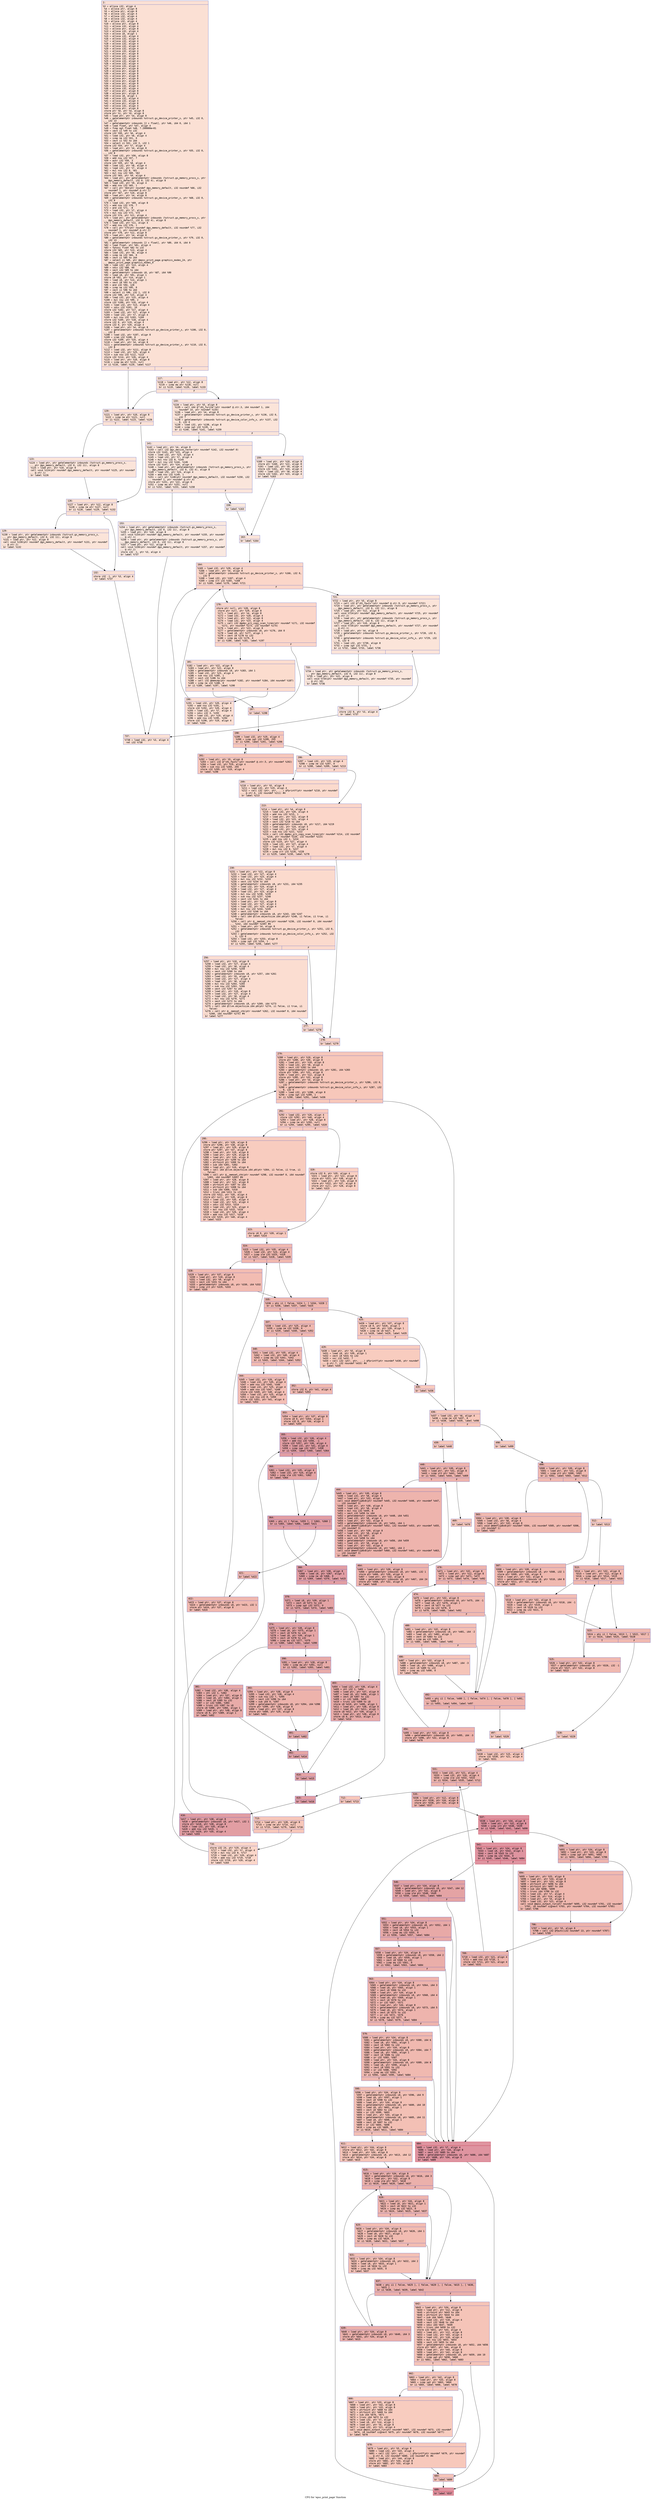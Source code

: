 digraph "CFG for 'epsc_print_page' function" {
	label="CFG for 'epsc_print_page' function";

	Node0x600000afe1c0 [shape=record,color="#3d50c3ff", style=filled, fillcolor="#f7b99e70" fontname="Courier",label="{2:\l|  %3 = alloca i32, align 4\l  %4 = alloca ptr, align 8\l  %5 = alloca ptr, align 8\l  %6 = alloca i32, align 4\l  %7 = alloca i32, align 4\l  %8 = alloca i32, align 4\l  %9 = alloca i32, align 4\l  %10 = alloca ptr, align 8\l  %11 = alloca i32, align 4\l  %12 = alloca ptr, align 8\l  %13 = alloca i32, align 4\l  %14 = alloca i8, align 1\l  %15 = alloca i32, align 4\l  %16 = alloca i32, align 4\l  %17 = alloca i32, align 4\l  %18 = alloca i32, align 4\l  %19 = alloca i32, align 4\l  %20 = alloca i32, align 4\l  %21 = alloca i32, align 4\l  %22 = alloca ptr, align 8\l  %23 = alloca i32, align 4\l  %24 = alloca i32, align 4\l  %25 = alloca i32, align 4\l  %26 = alloca i32, align 4\l  %27 = alloca i32, align 4\l  %28 = alloca ptr, align 8\l  %29 = alloca ptr, align 8\l  %30 = alloca ptr, align 8\l  %31 = alloca ptr, align 8\l  %32 = alloca ptr, align 8\l  %33 = alloca ptr, align 8\l  %34 = alloca ptr, align 8\l  %35 = alloca i32, align 4\l  %36 = alloca i32, align 4\l  %37 = alloca ptr, align 8\l  %38 = alloca ptr, align 8\l  %39 = alloca i8, align 1\l  %40 = alloca i32, align 4\l  %41 = alloca i32, align 4\l  %42 = alloca ptr, align 8\l  %43 = alloca i32, align 4\l  %44 = alloca ptr, align 8\l  store ptr %0, ptr %4, align 8\l  store ptr %1, ptr %5, align 8\l  %45 = load ptr, ptr %4, align 8\l  %46 = getelementptr inbounds %struct.gx_device_printer_s, ptr %45, i32 0,\l... i32 13\l  %47 = getelementptr inbounds [2 x float], ptr %46, i64 0, i64 1\l  %48 = load float, ptr %47, align 4\l  %49 = fcmp ogt float %48, 7.200000e+01\l  %50 = zext i1 %49 to i32\l  store i32 %50, ptr %6, align 4\l  %51 = load i32, ptr %6, align 4\l  %52 = icmp ne i32 %51, 0\l  %53 = zext i1 %52 to i64\l  %54 = select i1 %52, i32 3, i32 1\l  store i32 %54, ptr %7, align 4\l  %55 = load ptr, ptr %4, align 8\l  %56 = getelementptr inbounds %struct.gx_device_printer_s, ptr %55, i32 0,\l... i32 8\l  %57 = load i32, ptr %56, align 8\l  %58 = add nsw i32 %57, 7\l  %59 = ashr i32 %58, 3\l  store i32 %59, ptr %8, align 4\l  %60 = load i32, ptr %8, align 4\l  %61 = load i32, ptr %7, align 4\l  %62 = mul nsw i32 8, %61\l  %63 = mul nsw i32 %60, %62\l  store i32 %63, ptr %9, align 4\l  %64 = load ptr, ptr getelementptr inbounds (%struct.gs_memory_procs_s, ptr\l... @gs_memory_default, i32 0, i32 4), align 8\l  %65 = load i32, ptr %9, align 4\l  %66 = add nsw i32 %65, 1\l  %67 = call ptr %64(ptr noundef @gs_memory_default, i32 noundef %66, i32\l... noundef 1, ptr noundef @.str.1)\l  store ptr %67, ptr %10, align 8\l  %68 = load ptr, ptr %4, align 8\l  %69 = getelementptr inbounds %struct.gx_device_printer_s, ptr %68, i32 0,\l... i32 8\l  %70 = load i32, ptr %69, align 8\l  %71 = add nsw i32 %70, 7\l  %72 = and i32 %71, -8\l  %73 = load i32, ptr %7, align 4\l  %74 = mul nsw i32 %72, %73\l  store i32 %74, ptr %11, align 4\l  %75 = load ptr, ptr getelementptr inbounds (%struct.gs_memory_procs_s, ptr\l... @gs_memory_default, i32 0, i32 4), align 8\l  %76 = load i32, ptr %11, align 4\l  %77 = add nsw i32 %76, 1\l  %78 = call ptr %75(ptr noundef @gs_memory_default, i32 noundef %77, i32\l... noundef 1, ptr noundef @.str.2)\l  store ptr %78, ptr %12, align 8\l  %79 = load ptr, ptr %4, align 8\l  %80 = getelementptr inbounds %struct.gx_device_printer_s, ptr %79, i32 0,\l... i32 13\l  %81 = getelementptr inbounds [2 x float], ptr %80, i64 0, i64 0\l  %82 = load float, ptr %81, align 4\l  %83 = fptosi float %82 to i32\l  store i32 %83, ptr %13, align 4\l  %84 = load i32, ptr %6, align 4\l  %85 = icmp ne i32 %84, 0\l  %86 = zext i1 %85 to i64\l  %87 = select i1 %85, ptr @epsc_print_page.graphics_modes_24, ptr\l... @epsc_print_page.graphics_modes_9\l  %88 = load i32, ptr %13, align 4\l  %89 = sdiv i32 %88, 60\l  %90 = sext i32 %89 to i64\l  %91 = getelementptr inbounds i8, ptr %87, i64 %90\l  %92 = load i8, ptr %91, align 1\l  store i8 %92, ptr %14, align 1\l  %93 = load i8, ptr %14, align 1\l  %94 = sext i8 %93 to i32\l  %95 = and i32 %94, 128\l  %96 = icmp ne i32 %95, 0\l  %97 = zext i1 %96 to i64\l  %98 = select i1 %96, i32 1, i32 0\l  store i32 %98, ptr %15, align 4\l  %99 = load i32, ptr %15, align 4\l  %100 = mul nsw i32 %99, 2\l  store i32 %100, ptr %16, align 4\l  %101 = load i32, ptr %13, align 4\l  %102 = sdiv i32 %101, 10\l  store i32 %102, ptr %17, align 4\l  %103 = load i32, ptr %17, align 4\l  %104 = load i32, ptr %7, align 4\l  %105 = mul nsw i32 %103, %104\l  store i32 %105, ptr %18, align 4\l  store i32 0, ptr %19, align 4\l  store i32 0, ptr %20, align 4\l  %106 = load ptr, ptr %4, align 8\l  %107 = getelementptr inbounds %struct.gx_device_printer_s, ptr %106, i32 0,\l... i32 8\l  %108 = load i32, ptr %107, align 8\l  %109 = srem i32 %108, 8\l  store i32 %109, ptr %25, align 4\l  %110 = load ptr, ptr %4, align 8\l  %111 = getelementptr inbounds %struct.gx_device_printer_s, ptr %110, i32 0,\l... i32 8\l  %112 = load i32, ptr %111, align 8\l  %113 = load i32, ptr %25, align 4\l  %114 = sub nsw i32 %112, %113\l  store i32 %114, ptr %26, align 4\l  %115 = load ptr, ptr %10, align 8\l  %116 = icmp eq ptr %115, null\l  br i1 %116, label %120, label %117\l|{<s0>T|<s1>F}}"];
	Node0x600000afe1c0:s0 -> Node0x600000afe260[tooltip="2 -> 120\nProbability 37.50%" ];
	Node0x600000afe1c0:s1 -> Node0x600000afe210[tooltip="2 -> 117\nProbability 62.50%" ];
	Node0x600000afe210 [shape=record,color="#3d50c3ff", style=filled, fillcolor="#f7bca170" fontname="Courier",label="{117:\l|  %118 = load ptr, ptr %12, align 8\l  %119 = icmp eq ptr %118, null\l  br i1 %119, label %120, label %133\l|{<s0>T|<s1>F}}"];
	Node0x600000afe210:s0 -> Node0x600000afe260[tooltip="117 -> 120\nProbability 37.50%" ];
	Node0x600000afe210:s1 -> Node0x600000afe3f0[tooltip="117 -> 133\nProbability 62.50%" ];
	Node0x600000afe260 [shape=record,color="#3d50c3ff", style=filled, fillcolor="#f7bca170" fontname="Courier",label="{120:\l|  %121 = load ptr, ptr %10, align 8\l  %122 = icmp ne ptr %121, null\l  br i1 %122, label %123, label %126\l|{<s0>T|<s1>F}}"];
	Node0x600000afe260:s0 -> Node0x600000afe2b0[tooltip="120 -> 123\nProbability 62.50%" ];
	Node0x600000afe260:s1 -> Node0x600000afe300[tooltip="120 -> 126\nProbability 37.50%" ];
	Node0x600000afe2b0 [shape=record,color="#3d50c3ff", style=filled, fillcolor="#f5c1a970" fontname="Courier",label="{123:\l|  %124 = load ptr, ptr getelementptr inbounds (%struct.gs_memory_procs_s,\l... ptr @gs_memory_default, i32 0, i32 11), align 8\l  %125 = load ptr, ptr %10, align 8\l  call void %124(ptr noundef @gs_memory_default, ptr noundef %125, ptr noundef\l... @.str.1)\l  br label %126\l}"];
	Node0x600000afe2b0 -> Node0x600000afe300[tooltip="123 -> 126\nProbability 100.00%" ];
	Node0x600000afe300 [shape=record,color="#3d50c3ff", style=filled, fillcolor="#f7bca170" fontname="Courier",label="{126:\l|  %127 = load ptr, ptr %12, align 8\l  %128 = icmp ne ptr %127, null\l  br i1 %128, label %129, label %132\l|{<s0>T|<s1>F}}"];
	Node0x600000afe300:s0 -> Node0x600000afe350[tooltip="126 -> 129\nProbability 62.50%" ];
	Node0x600000afe300:s1 -> Node0x600000afe3a0[tooltip="126 -> 132\nProbability 37.50%" ];
	Node0x600000afe350 [shape=record,color="#3d50c3ff", style=filled, fillcolor="#f5c1a970" fontname="Courier",label="{129:\l|  %130 = load ptr, ptr getelementptr inbounds (%struct.gs_memory_procs_s,\l... ptr @gs_memory_default, i32 0, i32 11), align 8\l  %131 = load ptr, ptr %12, align 8\l  call void %130(ptr noundef @gs_memory_default, ptr noundef %131, ptr noundef\l... @.str.2)\l  br label %132\l}"];
	Node0x600000afe350 -> Node0x600000afe3a0[tooltip="129 -> 132\nProbability 100.00%" ];
	Node0x600000afe3a0 [shape=record,color="#3d50c3ff", style=filled, fillcolor="#f7bca170" fontname="Courier",label="{132:\l|  store i32 -1, ptr %3, align 4\l  br label %737\l}"];
	Node0x600000afe3a0 -> Node0x600000af86e0[tooltip="132 -> 737\nProbability 100.00%" ];
	Node0x600000afe3f0 [shape=record,color="#3d50c3ff", style=filled, fillcolor="#f5c1a970" fontname="Courier",label="{133:\l|  %134 = load ptr, ptr %5, align 8\l  %135 = call i64 @\"\\01_fwrite\"(ptr noundef @.str.3, i64 noundef 1, i64\l... noundef 14, ptr noundef %134)\l  %136 = load ptr, ptr %4, align 8\l  %137 = getelementptr inbounds %struct.gx_device_printer_s, ptr %136, i32 0,\l... i32 7\l  %138 = getelementptr inbounds %struct.gx_device_color_info_s, ptr %137, i32\l... 0, i32 0\l  %139 = load i32, ptr %138, align 8\l  %140 = icmp sgt i32 %139, 1\l  br i1 %140, label %141, label %159\l|{<s0>T|<s1>F}}"];
	Node0x600000afe3f0:s0 -> Node0x600000afe440[tooltip="133 -> 141\nProbability 50.00%" ];
	Node0x600000afe3f0:s1 -> Node0x600000afe530[tooltip="133 -> 159\nProbability 50.00%" ];
	Node0x600000afe440 [shape=record,color="#3d50c3ff", style=filled, fillcolor="#f4c5ad70" fontname="Courier",label="{141:\l|  %142 = load ptr, ptr %4, align 8\l  %143 = call i32 @gx_device_raster(ptr noundef %142, i32 noundef 0)\l  store i32 %143, ptr %23, align 4\l  %144 = load i32, ptr %23, align 4\l  %145 = load i32, ptr %7, align 4\l  %146 = mul nsw i32 8, %145\l  %147 = mul nsw i32 %144, %146\l  store i32 %147, ptr %24, align 4\l  %148 = load ptr, ptr getelementptr inbounds (%struct.gs_memory_procs_s, ptr\l... @gs_memory_default, i32 0, i32 4), align 8\l  %149 = load i32, ptr %24, align 4\l  %150 = add nsw i32 %149, 1\l  %151 = call ptr %148(ptr noundef @gs_memory_default, i32 noundef %150, i32\l... noundef 1, ptr noundef @.str.4)\l  store ptr %151, ptr %22, align 8\l  %152 = icmp eq ptr %151, null\l  br i1 %152, label %153, label %158\l|{<s0>T|<s1>F}}"];
	Node0x600000afe440:s0 -> Node0x600000afe490[tooltip="141 -> 153\nProbability 37.50%" ];
	Node0x600000afe440:s1 -> Node0x600000afe4e0[tooltip="141 -> 158\nProbability 62.50%" ];
	Node0x600000afe490 [shape=record,color="#3d50c3ff", style=filled, fillcolor="#f1ccb870" fontname="Courier",label="{153:\l|  %154 = load ptr, ptr getelementptr inbounds (%struct.gs_memory_procs_s,\l... ptr @gs_memory_default, i32 0, i32 11), align 8\l  %155 = load ptr, ptr %10, align 8\l  call void %154(ptr noundef @gs_memory_default, ptr noundef %155, ptr noundef\l... @.str.1)\l  %156 = load ptr, ptr getelementptr inbounds (%struct.gs_memory_procs_s, ptr\l... @gs_memory_default, i32 0, i32 11), align 8\l  %157 = load ptr, ptr %12, align 8\l  call void %156(ptr noundef @gs_memory_default, ptr noundef %157, ptr noundef\l... @.str.2)\l  store i32 -1, ptr %3, align 4\l  br label %737\l}"];
	Node0x600000afe490 -> Node0x600000af86e0[tooltip="153 -> 737\nProbability 100.00%" ];
	Node0x600000afe4e0 [shape=record,color="#3d50c3ff", style=filled, fillcolor="#f2cab570" fontname="Courier",label="{158:\l|  br label %163\l}"];
	Node0x600000afe4e0 -> Node0x600000afe580[tooltip="158 -> 163\nProbability 100.00%" ];
	Node0x600000afe530 [shape=record,color="#3d50c3ff", style=filled, fillcolor="#f4c5ad70" fontname="Courier",label="{159:\l|  %160 = load ptr, ptr %10, align 8\l  store ptr %160, ptr %22, align 8\l  %161 = load i32, ptr %9, align 4\l  store i32 %161, ptr %24, align 4\l  %162 = load i32, ptr %8, align 4\l  store i32 %162, ptr %23, align 4\l  br label %163\l}"];
	Node0x600000afe530 -> Node0x600000afe580[tooltip="159 -> 163\nProbability 100.00%" ];
	Node0x600000afe580 [shape=record,color="#3d50c3ff", style=filled, fillcolor="#f5c1a970" fontname="Courier",label="{163:\l|  br label %164\l}"];
	Node0x600000afe580 -> Node0x600000afe5d0[tooltip="163 -> 164\nProbability 100.00%" ];
	Node0x600000afe5d0 [shape=record,color="#3d50c3ff", style=filled, fillcolor="#f6a38570" fontname="Courier",label="{164:\l|  %165 = load i32, ptr %20, align 4\l  %166 = load ptr, ptr %4, align 8\l  %167 = getelementptr inbounds %struct.gx_device_printer_s, ptr %166, i32 0,\l... i32 9\l  %168 = load i32, ptr %167, align 4\l  %169 = icmp slt i32 %165, %168\l  br i1 %169, label %170, label %721\l|{<s0>T|<s1>F}}"];
	Node0x600000afe5d0:s0 -> Node0x600000afe620[tooltip="164 -> 170\nProbability 96.88%" ];
	Node0x600000afe5d0:s1 -> Node0x600000af85f0[tooltip="164 -> 721\nProbability 3.12%" ];
	Node0x600000afe620 [shape=record,color="#3d50c3ff", style=filled, fillcolor="#f6a38570" fontname="Courier",label="{170:\l|  store ptr null, ptr %28, align 8\l  store ptr null, ptr %29, align 8\l  %171 = load ptr, ptr %4, align 8\l  %172 = load i32, ptr %20, align 4\l  %173 = load ptr, ptr %22, align 8\l  %174 = load i32, ptr %23, align 4\l  %175 = call i32 @gdev_prn_copy_scan_lines(ptr noundef %171, i32 noundef\l... %172, ptr noundef %173, i32 noundef %174)\l  %176 = load ptr, ptr %22, align 8\l  %177 = getelementptr inbounds i8, ptr %176, i64 0\l  %178 = load i8, ptr %177, align 1\l  %179 = zext i8 %178 to i32\l  %180 = icmp eq i32 %179, 0\l  br i1 %180, label %181, label %197\l|{<s0>T|<s1>F}}"];
	Node0x600000afe620:s0 -> Node0x600000afe670[tooltip="170 -> 181\nProbability 37.50%" ];
	Node0x600000afe620:s1 -> Node0x600000afe710[tooltip="170 -> 197\nProbability 62.50%" ];
	Node0x600000afe670 [shape=record,color="#3d50c3ff", style=filled, fillcolor="#f7af9170" fontname="Courier",label="{181:\l|  %182 = load ptr, ptr %22, align 8\l  %183 = load ptr, ptr %22, align 8\l  %184 = getelementptr inbounds i8, ptr %183, i64 1\l  %185 = load i32, ptr %23, align 4\l  %186 = sub nsw i32 %185, 1\l  %187 = sext i32 %186 to i64\l  %188 = call i32 @memcmp(ptr noundef %182, ptr noundef %184, i64 noundef %187)\l  %189 = icmp ne i32 %188, 0\l  br i1 %189, label %197, label %190\l|{<s0>T|<s1>F}}"];
	Node0x600000afe670:s0 -> Node0x600000afe710[tooltip="181 -> 197\nProbability 62.50%" ];
	Node0x600000afe670:s1 -> Node0x600000afe6c0[tooltip="181 -> 190\nProbability 37.50%" ];
	Node0x600000afe6c0 [shape=record,color="#3d50c3ff", style=filled, fillcolor="#f7b59970" fontname="Courier",label="{190:\l|  %191 = load i32, ptr %20, align 4\l  %192 = add nsw i32 %191, 1\l  store i32 %192, ptr %20, align 4\l  %193 = load i32, ptr %7, align 4\l  %194 = sdiv i32 3, %193\l  %195 = load i32, ptr %19, align 4\l  %196 = add nsw i32 %195, %194\l  store i32 %196, ptr %19, align 4\l  br label %164\l}"];
	Node0x600000afe6c0 -> Node0x600000afe5d0[tooltip="190 -> 164\nProbability 100.00%" ];
	Node0x600000afe710 [shape=record,color="#3d50c3ff", style=filled, fillcolor="#f6a38570" fontname="Courier",label="{197:\l|  br label %198\l}"];
	Node0x600000afe710 -> Node0x600000afe760[tooltip="197 -> 198\nProbability 100.00%" ];
	Node0x600000afe760 [shape=record,color="#3d50c3ff", style=filled, fillcolor="#ec7f6370" fontname="Courier",label="{198:\l|  %199 = load i32, ptr %19, align 4\l  %200 = icmp sgt i32 %199, 255\l  br i1 %200, label %201, label %206\l|{<s0>T|<s1>F}}"];
	Node0x600000afe760:s0 -> Node0x600000afe7b0[tooltip="198 -> 201\nProbability 96.88%" ];
	Node0x600000afe760:s1 -> Node0x600000afe800[tooltip="198 -> 206\nProbability 3.12%" ];
	Node0x600000afe7b0 [shape=record,color="#3d50c3ff", style=filled, fillcolor="#ec7f6370" fontname="Courier",label="{201:\l|  %202 = load ptr, ptr %5, align 8\l  %203 = call i32 @\"\\01_fputs\"(ptr noundef @.str.5, ptr noundef %202)\l  %204 = load i32, ptr %19, align 4\l  %205 = sub nsw i32 %204, 255\l  store i32 %205, ptr %19, align 4\l  br label %198\l}"];
	Node0x600000afe7b0 -> Node0x600000afe760[tooltip="201 -> 198\nProbability 100.00%" ];
	Node0x600000afe800 [shape=record,color="#3d50c3ff", style=filled, fillcolor="#f6a38570" fontname="Courier",label="{206:\l|  %207 = load i32, ptr %19, align 4\l  %208 = icmp ne i32 %207, 0\l  br i1 %208, label %209, label %213\l|{<s0>T|<s1>F}}"];
	Node0x600000afe800:s0 -> Node0x600000afe850[tooltip="206 -> 209\nProbability 62.50%" ];
	Node0x600000afe800:s1 -> Node0x600000afe8a0[tooltip="206 -> 213\nProbability 37.50%" ];
	Node0x600000afe850 [shape=record,color="#3d50c3ff", style=filled, fillcolor="#f7ac8e70" fontname="Courier",label="{209:\l|  %210 = load ptr, ptr %5, align 8\l  %211 = load i32, ptr %19, align 4\l  %212 = call i32 (ptr, ptr, ...) @fprintf(ptr noundef %210, ptr noundef\l... @.str.6, i32 noundef %211) #4\l  br label %213\l}"];
	Node0x600000afe850 -> Node0x600000afe8a0[tooltip="209 -> 213\nProbability 100.00%" ];
	Node0x600000afe8a0 [shape=record,color="#3d50c3ff", style=filled, fillcolor="#f6a38570" fontname="Courier",label="{213:\l|  %214 = load ptr, ptr %4, align 8\l  %215 = load i32, ptr %20, align 4\l  %216 = add nsw i32 %215, 1\l  %217 = load ptr, ptr %22, align 8\l  %218 = load i32, ptr %23, align 4\l  %219 = sext i32 %218 to i64\l  %220 = getelementptr inbounds i8, ptr %217, i64 %219\l  %221 = load i32, ptr %24, align 4\l  %222 = load i32, ptr %23, align 4\l  %223 = sub nsw i32 %221, %222\l  %224 = call i32 @gdev_prn_copy_scan_lines(ptr noundef %214, i32 noundef\l... %216, ptr noundef %220, i32 noundef %223)\l  %225 = add nsw i32 1, %224\l  store i32 %225, ptr %27, align 4\l  %226 = load i32, ptr %27, align 4\l  %227 = load i32, ptr %7, align 4\l  %228 = mul nsw i32 8, %227\l  %229 = icmp slt i32 %226, %228\l  br i1 %229, label %230, label %278\l|{<s0>T|<s1>F}}"];
	Node0x600000afe8a0:s0 -> Node0x600000afe8f0[tooltip="213 -> 230\nProbability 50.00%" ];
	Node0x600000afe8a0:s1 -> Node0x600000afe9e0[tooltip="213 -> 278\nProbability 50.00%" ];
	Node0x600000afe8f0 [shape=record,color="#3d50c3ff", style=filled, fillcolor="#f7ac8e70" fontname="Courier",label="{230:\l|  %231 = load ptr, ptr %22, align 8\l  %232 = load i32, ptr %27, align 4\l  %233 = load i32, ptr %23, align 4\l  %234 = mul nsw i32 %232, %233\l  %235 = sext i32 %234 to i64\l  %236 = getelementptr inbounds i8, ptr %231, i64 %235\l  %237 = load i32, ptr %24, align 4\l  %238 = load i32, ptr %27, align 4\l  %239 = load i32, ptr %23, align 4\l  %240 = mul nsw i32 %238, %239\l  %241 = sub nsw i32 %237, %240\l  %242 = sext i32 %241 to i64\l  %243 = load ptr, ptr %22, align 8\l  %244 = load i32, ptr %27, align 4\l  %245 = load i32, ptr %23, align 4\l  %246 = mul nsw i32 %244, %245\l  %247 = sext i32 %246 to i64\l  %248 = getelementptr inbounds i8, ptr %243, i64 %247\l  %249 = call i64 @llvm.objectsize.i64.p0(ptr %248, i1 false, i1 true, i1\l... false)\l  %250 = call ptr @__memset_chk(ptr noundef %236, i32 noundef 0, i64 noundef\l... %242, i64 noundef %249) #4\l  %251 = load ptr, ptr %4, align 8\l  %252 = getelementptr inbounds %struct.gx_device_printer_s, ptr %251, i32 0,\l... i32 7\l  %253 = getelementptr inbounds %struct.gx_device_color_info_s, ptr %252, i32\l... 0, i32 0\l  %254 = load i32, ptr %253, align 8\l  %255 = icmp sgt i32 %254, 1\l  br i1 %255, label %256, label %277\l|{<s0>T|<s1>F}}"];
	Node0x600000afe8f0:s0 -> Node0x600000afe940[tooltip="230 -> 256\nProbability 50.00%" ];
	Node0x600000afe8f0:s1 -> Node0x600000afe990[tooltip="230 -> 277\nProbability 50.00%" ];
	Node0x600000afe940 [shape=record,color="#3d50c3ff", style=filled, fillcolor="#f7b39670" fontname="Courier",label="{256:\l|  %257 = load ptr, ptr %10, align 8\l  %258 = load i32, ptr %27, align 4\l  %259 = load i32, ptr %8, align 4\l  %260 = mul nsw i32 %258, %259\l  %261 = sext i32 %260 to i64\l  %262 = getelementptr inbounds i8, ptr %257, i64 %261\l  %263 = load i32, ptr %9, align 4\l  %264 = load i32, ptr %27, align 4\l  %265 = load i32, ptr %8, align 4\l  %266 = mul nsw i32 %264, %265\l  %267 = sub nsw i32 %263, %266\l  %268 = sext i32 %267 to i64\l  %269 = load ptr, ptr %10, align 8\l  %270 = load i32, ptr %27, align 4\l  %271 = load i32, ptr %8, align 4\l  %272 = mul nsw i32 %270, %271\l  %273 = sext i32 %272 to i64\l  %274 = getelementptr inbounds i8, ptr %269, i64 %273\l  %275 = call i64 @llvm.objectsize.i64.p0(ptr %274, i1 false, i1 true, i1\l... false)\l  %276 = call ptr @__memset_chk(ptr noundef %262, i32 noundef 0, i64 noundef\l... %268, i64 noundef %275) #4\l  br label %277\l}"];
	Node0x600000afe940 -> Node0x600000afe990[tooltip="256 -> 277\nProbability 100.00%" ];
	Node0x600000afe990 [shape=record,color="#3d50c3ff", style=filled, fillcolor="#f7ac8e70" fontname="Courier",label="{277:\l|  br label %278\l}"];
	Node0x600000afe990 -> Node0x600000afe9e0[tooltip="277 -> 278\nProbability 100.00%" ];
	Node0x600000afe9e0 [shape=record,color="#3d50c3ff", style=filled, fillcolor="#f6a38570" fontname="Courier",label="{278:\l|  br label %279\l}"];
	Node0x600000afe9e0 -> Node0x600000afea30[tooltip="278 -> 279\nProbability 100.00%" ];
	Node0x600000afea30 [shape=record,color="#3d50c3ff", style=filled, fillcolor="#ec7f6370" fontname="Courier",label="{279:\l|  %280 = load ptr, ptr %10, align 8\l  store ptr %280, ptr %30, align 8\l  %281 = load ptr, ptr %10, align 8\l  %282 = load i32, ptr %8, align 4\l  %283 = sext i32 %282 to i64\l  %284 = getelementptr inbounds i8, ptr %281, i64 %283\l  store ptr %284, ptr %31, align 8\l  %285 = load ptr, ptr %12, align 8\l  store ptr %285, ptr %32, align 8\l  %286 = load ptr, ptr %4, align 8\l  %287 = getelementptr inbounds %struct.gx_device_printer_s, ptr %286, i32 0,\l... i32 7\l  %288 = getelementptr inbounds %struct.gx_device_color_info_s, ptr %287, i32\l... 0, i32 0\l  %289 = load i32, ptr %288, align 8\l  %290 = icmp sgt i32 %289, 1\l  br i1 %290, label %291, label %436\l|{<s0>T|<s1>F}}"];
	Node0x600000afea30:s0 -> Node0x600000afea80[tooltip="279 -> 291\nProbability 50.00%" ];
	Node0x600000afea30:s1 -> Node0x600000aff480[tooltip="279 -> 436\nProbability 50.00%" ];
	Node0x600000afea80 [shape=record,color="#3d50c3ff", style=filled, fillcolor="#ef886b70" fontname="Courier",label="{291:\l|  %292 = load i32, ptr %26, align 4\l  store i32 %292, ptr %40, align 4\l  %293 = load ptr, ptr %28, align 8\l  %294 = icmp ne ptr %293, null\l  br i1 %294, label %295, label %320\l|{<s0>T|<s1>F}}"];
	Node0x600000afea80:s0 -> Node0x600000afead0[tooltip="291 -> 295\nProbability 62.50%" ];
	Node0x600000afea80:s1 -> Node0x600000afeb20[tooltip="291 -> 320\nProbability 37.50%" ];
	Node0x600000afead0 [shape=record,color="#3d50c3ff", style=filled, fillcolor="#f08b6e70" fontname="Courier",label="{295:\l|  %296 = load ptr, ptr %28, align 8\l  store ptr %296, ptr %38, align 8\l  %297 = load ptr, ptr %29, align 8\l  store ptr %297, ptr %37, align 8\l  %298 = load ptr, ptr %10, align 8\l  %299 = load ptr, ptr %29, align 8\l  %300 = load ptr, ptr %10, align 8\l  %301 = ptrtoint ptr %299 to i64\l  %302 = ptrtoint ptr %300 to i64\l  %303 = sub i64 %301, %302\l  %304 = load ptr, ptr %10, align 8\l  %305 = call i64 @llvm.objectsize.i64.p0(ptr %304, i1 false, i1 true, i1\l... false)\l  %306 = call ptr @__memset_chk(ptr noundef %298, i32 noundef 0, i64 noundef\l... %303, i64 noundef %305) #4\l  %307 = load ptr, ptr %28, align 8\l  %308 = load ptr, ptr %22, align 8\l  %309 = ptrtoint ptr %307 to i64\l  %310 = ptrtoint ptr %308 to i64\l  %311 = sub i64 %309, %310\l  %312 = trunc i64 %311 to i32\l  store i32 %312, ptr %35, align 4\l  store ptr null, ptr %28, align 8\l  %313 = load i32, ptr %35, align 4\l  %314 = load i32, ptr %23, align 4\l  %315 = sdiv i32 %313, %314\l  %316 = load i32, ptr %23, align 4\l  %317 = mul nsw i32 %315, %316\l  %318 = load i32, ptr %26, align 4\l  %319 = add nsw i32 %317, %318\l  store i32 %319, ptr %40, align 4\l  br label %323\l}"];
	Node0x600000afead0 -> Node0x600000afeb70[tooltip="295 -> 323\nProbability 100.00%" ];
	Node0x600000afeb20 [shape=record,color="#3d50c3ff", style=filled, fillcolor="#f3947570" fontname="Courier",label="{320:\l|  store i32 0, ptr %35, align 4\l  %321 = load ptr, ptr %22, align 8\l  store ptr %321, ptr %38, align 8\l  %322 = load ptr, ptr %10, align 8\l  store ptr %322, ptr %37, align 8\l  store ptr null, ptr %28, align 8\l  br label %323\l}"];
	Node0x600000afeb20 -> Node0x600000afeb70[tooltip="320 -> 323\nProbability 100.00%" ];
	Node0x600000afeb70 [shape=record,color="#3d50c3ff", style=filled, fillcolor="#ef886b70" fontname="Courier",label="{323:\l|  store i8 0, ptr %39, align 1\l  br label %324\l}"];
	Node0x600000afeb70 -> Node0x600000afebc0[tooltip="323 -> 324\nProbability 100.00%" ];
	Node0x600000afebc0 [shape=record,color="#3d50c3ff", style=filled, fillcolor="#dc5d4a70" fontname="Courier",label="{324:\l|  %325 = load i32, ptr %35, align 4\l  %326 = load i32, ptr %24, align 4\l  %327 = icmp sle i32 %325, %326\l  br i1 %327, label %328, label %335\l|{<s0>T|<s1>F}}"];
	Node0x600000afebc0:s0 -> Node0x600000afec10[tooltip="324 -> 328\nProbability 50.00%" ];
	Node0x600000afebc0:s1 -> Node0x600000afec60[tooltip="324 -> 335\nProbability 50.00%" ];
	Node0x600000afec10 [shape=record,color="#3d50c3ff", style=filled, fillcolor="#e1675170" fontname="Courier",label="{328:\l|  %329 = load ptr, ptr %37, align 8\l  %330 = load ptr, ptr %10, align 8\l  %331 = load i32, ptr %9, align 4\l  %332 = sext i32 %331 to i64\l  %333 = getelementptr inbounds i8, ptr %330, i64 %332\l  %334 = icmp ult ptr %329, %333\l  br label %335\l}"];
	Node0x600000afec10 -> Node0x600000afec60[tooltip="328 -> 335\nProbability 100.00%" ];
	Node0x600000afec60 [shape=record,color="#3d50c3ff", style=filled, fillcolor="#dc5d4a70" fontname="Courier",label="{335:\l|  %336 = phi i1 [ false, %324 ], [ %334, %328 ]\l  br i1 %336, label %337, label %425\l|{<s0>T|<s1>F}}"];
	Node0x600000afec60:s0 -> Node0x600000afecb0[tooltip="335 -> 337\nProbability 96.88%" ];
	Node0x600000afec60:s1 -> Node0x600000aff390[tooltip="335 -> 425\nProbability 3.12%" ];
	Node0x600000afecb0 [shape=record,color="#3d50c3ff", style=filled, fillcolor="#dc5d4a70" fontname="Courier",label="{337:\l|  %338 = load i32, ptr %25, align 4\l  %339 = icmp ne i32 %338, 0\l  br i1 %339, label %340, label %352\l|{<s0>T|<s1>F}}"];
	Node0x600000afecb0:s0 -> Node0x600000afed00[tooltip="337 -> 340\nProbability 62.50%" ];
	Node0x600000afecb0:s1 -> Node0x600000afeda0[tooltip="337 -> 352\nProbability 37.50%" ];
	Node0x600000afed00 [shape=record,color="#3d50c3ff", style=filled, fillcolor="#de614d70" fontname="Courier",label="{340:\l|  %341 = load i32, ptr %35, align 4\l  %342 = load i32, ptr %40, align 4\l  %343 = icmp eq i32 %341, %342\l  br i1 %343, label %344, label %352\l|{<s0>T|<s1>F}}"];
	Node0x600000afed00:s0 -> Node0x600000afed50[tooltip="340 -> 344\nProbability 50.00%" ];
	Node0x600000afed00:s1 -> Node0x600000afeda0[tooltip="340 -> 352\nProbability 50.00%" ];
	Node0x600000afed50 [shape=record,color="#3d50c3ff", style=filled, fillcolor="#e36c5570" fontname="Courier",label="{344:\l|  %345 = load i32, ptr %26, align 4\l  %346 = load i32, ptr %35, align 4\l  %347 = add nsw i32 %345, %346\l  %348 = load i32, ptr %25, align 4\l  %349 = add nsw i32 %347, %348\l  store i32 %349, ptr %40, align 4\l  %350 = load i32, ptr %25, align 4\l  %351 = sub nsw i32 8, %350\l  store i32 %351, ptr %41, align 4\l  br label %353\l}"];
	Node0x600000afed50 -> Node0x600000afedf0[tooltip="344 -> 353\nProbability 100.00%" ];
	Node0x600000afeda0 [shape=record,color="#3d50c3ff", style=filled, fillcolor="#de614d70" fontname="Courier",label="{352:\l|  store i32 0, ptr %41, align 4\l  br label %353\l}"];
	Node0x600000afeda0 -> Node0x600000afedf0[tooltip="352 -> 353\nProbability 100.00%" ];
	Node0x600000afedf0 [shape=record,color="#3d50c3ff", style=filled, fillcolor="#dc5d4a70" fontname="Courier",label="{353:\l|  %354 = load ptr, ptr %37, align 8\l  store i8 0, ptr %354, align 1\l  store i32 8, ptr %36, align 4\l  br label %355\l}"];
	Node0x600000afedf0 -> Node0x600000afee40[tooltip="353 -> 355\nProbability 100.00%" ];
	Node0x600000afee40 [shape=record,color="#3d50c3ff", style=filled, fillcolor="#be242e70" fontname="Courier",label="{355:\l|  %356 = load i32, ptr %36, align 4\l  %357 = add nsw i32 %356, -1\l  store i32 %357, ptr %36, align 4\l  %358 = load i32, ptr %41, align 4\l  %359 = icmp sge i32 %357, %358\l  br i1 %359, label %360, label %364\l|{<s0>T|<s1>F}}"];
	Node0x600000afee40:s0 -> Node0x600000afee90[tooltip="355 -> 360\nProbability 50.00%" ];
	Node0x600000afee40:s1 -> Node0x600000afeee0[tooltip="355 -> 364\nProbability 50.00%" ];
	Node0x600000afee90 [shape=record,color="#3d50c3ff", style=filled, fillcolor="#c5333470" fontname="Courier",label="{360:\l|  %361 = load i32, ptr %35, align 4\l  %362 = load i32, ptr %24, align 4\l  %363 = icmp sle i32 %361, %362\l  br label %364\l}"];
	Node0x600000afee90 -> Node0x600000afeee0[tooltip="360 -> 364\nProbability 100.00%" ];
	Node0x600000afeee0 [shape=record,color="#3d50c3ff", style=filled, fillcolor="#be242e70" fontname="Courier",label="{364:\l|  %365 = phi i1 [ false, %355 ], [ %363, %360 ]\l  br i1 %365, label %366, label %421\l|{<s0>T|<s1>F}}"];
	Node0x600000afeee0:s0 -> Node0x600000afef30[tooltip="364 -> 366\nProbability 96.88%" ];
	Node0x600000afeee0:s1 -> Node0x600000aff2f0[tooltip="364 -> 421\nProbability 3.12%" ];
	Node0x600000afef30 [shape=record,color="#3d50c3ff", style=filled, fillcolor="#be242e70" fontname="Courier",label="{366:\l|  %367 = load ptr, ptr %38, align 8\l  %368 = load i8, ptr %367, align 1\l  %369 = icmp ne i8 %368, 0\l  br i1 %369, label %370, label %415\l|{<s0>T|<s1>F}}"];
	Node0x600000afef30:s0 -> Node0x600000afef80[tooltip="366 -> 370\nProbability 62.50%" ];
	Node0x600000afef30:s1 -> Node0x600000aff250[tooltip="366 -> 415\nProbability 37.50%" ];
	Node0x600000afef80 [shape=record,color="#3d50c3ff", style=filled, fillcolor="#c32e3170" fontname="Courier",label="{370:\l|  %371 = load i8, ptr %39, align 1\l  %372 = zext i8 %371 to i32\l  %373 = icmp sgt i32 %372, 0\l  br i1 %373, label %374, label %403\l|{<s0>T|<s1>F}}"];
	Node0x600000afef80:s0 -> Node0x600000afefd0[tooltip="370 -> 374\nProbability 62.50%" ];
	Node0x600000afef80:s1 -> Node0x600000aff1b0[tooltip="370 -> 403\nProbability 37.50%" ];
	Node0x600000afefd0 [shape=record,color="#3d50c3ff", style=filled, fillcolor="#c5333470" fontname="Courier",label="{374:\l|  %375 = load ptr, ptr %38, align 8\l  %376 = load i8, ptr %375, align 1\l  %377 = zext i8 %376 to i32\l  %378 = load i8, ptr %39, align 1\l  %379 = zext i8 %378 to i32\l  %380 = icmp eq i32 %377, %379\l  br i1 %380, label %381, label %390\l|{<s0>T|<s1>F}}"];
	Node0x600000afefd0:s0 -> Node0x600000aff020[tooltip="374 -> 381\nProbability 50.00%" ];
	Node0x600000afefd0:s1 -> Node0x600000aff070[tooltip="374 -> 390\nProbability 50.00%" ];
	Node0x600000aff020 [shape=record,color="#3d50c3ff", style=filled, fillcolor="#cc403a70" fontname="Courier",label="{381:\l|  %382 = load i32, ptr %36, align 4\l  %383 = shl i32 1, %382\l  %384 = load ptr, ptr %37, align 8\l  %385 = load i8, ptr %384, align 1\l  %386 = zext i8 %385 to i32\l  %387 = or i32 %386, %383\l  %388 = trunc i32 %387 to i8\l  store i8 %388, ptr %384, align 1\l  %389 = load ptr, ptr %38, align 8\l  store i8 0, ptr %389, align 1\l  br label %402\l}"];
	Node0x600000aff020 -> Node0x600000aff160[tooltip="381 -> 402\nProbability 100.00%" ];
	Node0x600000aff070 [shape=record,color="#3d50c3ff", style=filled, fillcolor="#cc403a70" fontname="Courier",label="{390:\l|  %391 = load ptr, ptr %28, align 8\l  %392 = icmp eq ptr %391, null\l  br i1 %392, label %393, label %401\l|{<s0>T|<s1>F}}"];
	Node0x600000aff070:s0 -> Node0x600000aff0c0[tooltip="390 -> 393\nProbability 37.50%" ];
	Node0x600000aff070:s1 -> Node0x600000aff110[tooltip="390 -> 401\nProbability 62.50%" ];
	Node0x600000aff0c0 [shape=record,color="#3d50c3ff", style=filled, fillcolor="#d6524470" fontname="Courier",label="{393:\l|  %394 = load ptr, ptr %38, align 8\l  %395 = load i32, ptr %36, align 4\l  %396 = sub nsw i32 7, %395\l  %397 = sext i32 %396 to i64\l  %398 = sub i64 0, %397\l  %399 = getelementptr inbounds i8, ptr %394, i64 %398\l  store ptr %399, ptr %28, align 8\l  %400 = load ptr, ptr %37, align 8\l  store ptr %400, ptr %29, align 8\l  br label %401\l}"];
	Node0x600000aff0c0 -> Node0x600000aff110[tooltip="393 -> 401\nProbability 100.00%" ];
	Node0x600000aff110 [shape=record,color="#3d50c3ff", style=filled, fillcolor="#cc403a70" fontname="Courier",label="{401:\l|  br label %402\l}"];
	Node0x600000aff110 -> Node0x600000aff160[tooltip="401 -> 402\nProbability 100.00%" ];
	Node0x600000aff160 [shape=record,color="#3d50c3ff", style=filled, fillcolor="#c5333470" fontname="Courier",label="{402:\l|  br label %414\l}"];
	Node0x600000aff160 -> Node0x600000aff200[tooltip="402 -> 414\nProbability 100.00%" ];
	Node0x600000aff1b0 [shape=record,color="#3d50c3ff", style=filled, fillcolor="#cc403a70" fontname="Courier",label="{403:\l|  %404 = load i32, ptr %36, align 4\l  %405 = shl i32 1, %404\l  %406 = load ptr, ptr %37, align 8\l  %407 = load i8, ptr %406, align 1\l  %408 = zext i8 %407 to i32\l  %409 = or i32 %408, %405\l  %410 = trunc i32 %409 to i8\l  store i8 %410, ptr %406, align 1\l  %411 = load ptr, ptr %38, align 8\l  %412 = load i8, ptr %411, align 1\l  store i8 %412, ptr %39, align 1\l  %413 = load ptr, ptr %38, align 8\l  store i8 0, ptr %413, align 1\l  br label %414\l}"];
	Node0x600000aff1b0 -> Node0x600000aff200[tooltip="403 -> 414\nProbability 100.00%" ];
	Node0x600000aff200 [shape=record,color="#3d50c3ff", style=filled, fillcolor="#c32e3170" fontname="Courier",label="{414:\l|  br label %415\l}"];
	Node0x600000aff200 -> Node0x600000aff250[tooltip="414 -> 415\nProbability 100.00%" ];
	Node0x600000aff250 [shape=record,color="#3d50c3ff", style=filled, fillcolor="#be242e70" fontname="Courier",label="{415:\l|  br label %416\l}"];
	Node0x600000aff250 -> Node0x600000aff2a0[tooltip="415 -> 416\nProbability 100.00%" ];
	Node0x600000aff2a0 [shape=record,color="#3d50c3ff", style=filled, fillcolor="#be242e70" fontname="Courier",label="{416:\l|  %417 = load ptr, ptr %38, align 8\l  %418 = getelementptr inbounds i8, ptr %417, i32 1\l  store ptr %418, ptr %38, align 8\l  %419 = load i32, ptr %35, align 4\l  %420 = add nsw i32 %419, 1\l  store i32 %420, ptr %35, align 4\l  br label %355\l}"];
	Node0x600000aff2a0 -> Node0x600000afee40[tooltip="416 -> 355\nProbability 100.00%" ];
	Node0x600000aff2f0 [shape=record,color="#3d50c3ff", style=filled, fillcolor="#dc5d4a70" fontname="Courier",label="{421:\l|  br label %422\l}"];
	Node0x600000aff2f0 -> Node0x600000aff340[tooltip="421 -> 422\nProbability 100.00%" ];
	Node0x600000aff340 [shape=record,color="#3d50c3ff", style=filled, fillcolor="#dc5d4a70" fontname="Courier",label="{422:\l|  %423 = load ptr, ptr %37, align 8\l  %424 = getelementptr inbounds i8, ptr %423, i32 1\l  store ptr %424, ptr %37, align 8\l  br label %324\l}"];
	Node0x600000aff340 -> Node0x600000afebc0[tooltip="422 -> 324\nProbability 100.00%" ];
	Node0x600000aff390 [shape=record,color="#3d50c3ff", style=filled, fillcolor="#ef886b70" fontname="Courier",label="{425:\l|  %426 = load ptr, ptr %37, align 8\l  store i8 0, ptr %426, align 1\l  %427 = load i8, ptr %39, align 1\l  %428 = icmp ne i8 %427, 0\l  br i1 %428, label %429, label %435\l|{<s0>T|<s1>F}}"];
	Node0x600000aff390:s0 -> Node0x600000aff3e0[tooltip="425 -> 429\nProbability 62.50%" ];
	Node0x600000aff390:s1 -> Node0x600000aff430[tooltip="425 -> 435\nProbability 37.50%" ];
	Node0x600000aff3e0 [shape=record,color="#3d50c3ff", style=filled, fillcolor="#f08b6e70" fontname="Courier",label="{429:\l|  %430 = load ptr, ptr %5, align 8\l  %431 = load i8, ptr %39, align 1\l  %432 = zext i8 %431 to i32\l  %433 = xor i32 %432, 7\l  %434 = call i32 (ptr, ptr, ...) @fprintf(ptr noundef %430, ptr noundef\l... @.str.7, i32 noundef %433) #4\l  br label %435\l}"];
	Node0x600000aff3e0 -> Node0x600000aff430[tooltip="429 -> 435\nProbability 100.00%" ];
	Node0x600000aff430 [shape=record,color="#3d50c3ff", style=filled, fillcolor="#ef886b70" fontname="Courier",label="{435:\l|  br label %436\l}"];
	Node0x600000aff430 -> Node0x600000aff480[tooltip="435 -> 436\nProbability 100.00%" ];
	Node0x600000aff480 [shape=record,color="#3d50c3ff", style=filled, fillcolor="#ec7f6370" fontname="Courier",label="{436:\l|  %437 = load i32, ptr %6, align 4\l  %438 = icmp ne i32 %437, 0\l  br i1 %438, label %439, label %498\l|{<s0>T|<s1>F}}"];
	Node0x600000aff480:s0 -> Node0x600000aff4d0[tooltip="436 -> 439\nProbability 62.50%" ];
	Node0x600000aff480:s1 -> Node0x600000aff890[tooltip="436 -> 498\nProbability 37.50%" ];
	Node0x600000aff4d0 [shape=record,color="#3d50c3ff", style=filled, fillcolor="#ed836670" fontname="Courier",label="{439:\l|  br label %440\l}"];
	Node0x600000aff4d0 -> Node0x600000aff520[tooltip="439 -> 440\nProbability 100.00%" ];
	Node0x600000aff520 [shape=record,color="#3d50c3ff", style=filled, fillcolor="#d8564670" fontname="Courier",label="{440:\l|  %441 = load ptr, ptr %30, align 8\l  %442 = load ptr, ptr %31, align 8\l  %443 = icmp ult ptr %441, %442\l  br i1 %443, label %444, label %469\l|{<s0>T|<s1>F}}"];
	Node0x600000aff520:s0 -> Node0x600000aff570[tooltip="440 -> 444\nProbability 96.88%" ];
	Node0x600000aff520:s1 -> Node0x600000aff610[tooltip="440 -> 469\nProbability 3.12%" ];
	Node0x600000aff570 [shape=record,color="#3d50c3ff", style=filled, fillcolor="#d8564670" fontname="Courier",label="{444:\l|  %445 = load ptr, ptr %30, align 8\l  %446 = load i32, ptr %8, align 4\l  %447 = load ptr, ptr %32, align 8\l  call void @memflip8x8(ptr noundef %445, i32 noundef %446, ptr noundef %447,\l... i32 noundef 3)\l  %448 = load ptr, ptr %30, align 8\l  %449 = load i32, ptr %8, align 4\l  %450 = mul nsw i32 %449, 8\l  %451 = sext i32 %450 to i64\l  %452 = getelementptr inbounds i8, ptr %448, i64 %451\l  %453 = load i32, ptr %8, align 4\l  %454 = load ptr, ptr %32, align 8\l  %455 = getelementptr inbounds i8, ptr %454, i64 1\l  call void @memflip8x8(ptr noundef %452, i32 noundef %453, ptr noundef %455,\l... i32 noundef 3)\l  %456 = load ptr, ptr %30, align 8\l  %457 = load i32, ptr %8, align 4\l  %458 = mul nsw i32 %457, 16\l  %459 = sext i32 %458 to i64\l  %460 = getelementptr inbounds i8, ptr %456, i64 %459\l  %461 = load i32, ptr %8, align 4\l  %462 = load ptr, ptr %32, align 8\l  %463 = getelementptr inbounds i8, ptr %462, i64 2\l  call void @memflip8x8(ptr noundef %460, i32 noundef %461, ptr noundef %463,\l... i32 noundef 3)\l  br label %464\l}"];
	Node0x600000aff570 -> Node0x600000aff5c0[tooltip="444 -> 464\nProbability 100.00%" ];
	Node0x600000aff5c0 [shape=record,color="#3d50c3ff", style=filled, fillcolor="#d8564670" fontname="Courier",label="{464:\l|  %465 = load ptr, ptr %30, align 8\l  %466 = getelementptr inbounds i8, ptr %465, i32 1\l  store ptr %466, ptr %30, align 8\l  %467 = load ptr, ptr %32, align 8\l  %468 = getelementptr inbounds i8, ptr %467, i64 24\l  store ptr %468, ptr %32, align 8\l  br label %440\l}"];
	Node0x600000aff5c0 -> Node0x600000aff520[tooltip="464 -> 440\nProbability 100.00%" ];
	Node0x600000aff610 [shape=record,color="#3d50c3ff", style=filled, fillcolor="#ed836670" fontname="Courier",label="{469:\l|  br label %470\l}"];
	Node0x600000aff610 -> Node0x600000aff660[tooltip="469 -> 470\nProbability 100.00%" ];
	Node0x600000aff660 [shape=record,color="#3d50c3ff", style=filled, fillcolor="#d8564670" fontname="Courier",label="{470:\l|  %471 = load ptr, ptr %32, align 8\l  %472 = load ptr, ptr %12, align 8\l  %473 = icmp ugt ptr %471, %472\l  br i1 %473, label %474, label %492\l|{<s0>T|<s1>F}}"];
	Node0x600000aff660:s0 -> Node0x600000aff6b0[tooltip="470 -> 474\nProbability 50.00%" ];
	Node0x600000aff660:s1 -> Node0x600000aff7a0[tooltip="470 -> 492\nProbability 50.00%" ];
	Node0x600000aff6b0 [shape=record,color="#3d50c3ff", style=filled, fillcolor="#de614d70" fontname="Courier",label="{474:\l|  %475 = load ptr, ptr %32, align 8\l  %476 = getelementptr inbounds i8, ptr %475, i64 -1\l  %477 = load i8, ptr %476, align 1\l  %478 = zext i8 %477 to i32\l  %479 = icmp eq i32 %478, 0\l  br i1 %479, label %480, label %492\l|{<s0>T|<s1>F}}"];
	Node0x600000aff6b0:s0 -> Node0x600000aff700[tooltip="474 -> 480\nProbability 37.50%" ];
	Node0x600000aff6b0:s1 -> Node0x600000aff7a0[tooltip="474 -> 492\nProbability 62.50%" ];
	Node0x600000aff700 [shape=record,color="#3d50c3ff", style=filled, fillcolor="#e5705870" fontname="Courier",label="{480:\l|  %481 = load ptr, ptr %32, align 8\l  %482 = getelementptr inbounds i8, ptr %481, i64 -2\l  %483 = load i8, ptr %482, align 1\l  %484 = zext i8 %483 to i32\l  %485 = icmp eq i32 %484, 0\l  br i1 %485, label %486, label %492\l|{<s0>T|<s1>F}}"];
	Node0x600000aff700:s0 -> Node0x600000aff750[tooltip="480 -> 486\nProbability 37.50%" ];
	Node0x600000aff700:s1 -> Node0x600000aff7a0[tooltip="480 -> 492\nProbability 62.50%" ];
	Node0x600000aff750 [shape=record,color="#3d50c3ff", style=filled, fillcolor="#e97a5f70" fontname="Courier",label="{486:\l|  %487 = load ptr, ptr %32, align 8\l  %488 = getelementptr inbounds i8, ptr %487, i64 -3\l  %489 = load i8, ptr %488, align 1\l  %490 = zext i8 %489 to i32\l  %491 = icmp eq i32 %490, 0\l  br label %492\l}"];
	Node0x600000aff750 -> Node0x600000aff7a0[tooltip="486 -> 492\nProbability 100.00%" ];
	Node0x600000aff7a0 [shape=record,color="#3d50c3ff", style=filled, fillcolor="#d8564670" fontname="Courier",label="{492:\l|  %493 = phi i1 [ false, %480 ], [ false, %474 ], [ false, %470 ], [ %491,\l... %486 ]\l  br i1 %493, label %494, label %497\l|{<s0>T|<s1>F}}"];
	Node0x600000aff7a0:s0 -> Node0x600000aff7f0[tooltip="492 -> 494\nProbability 96.88%" ];
	Node0x600000aff7a0:s1 -> Node0x600000aff840[tooltip="492 -> 497\nProbability 3.12%" ];
	Node0x600000aff7f0 [shape=record,color="#3d50c3ff", style=filled, fillcolor="#d8564670" fontname="Courier",label="{494:\l|  %495 = load ptr, ptr %32, align 8\l  %496 = getelementptr inbounds i8, ptr %495, i64 -3\l  store ptr %496, ptr %32, align 8\l  br label %470\l}"];
	Node0x600000aff7f0 -> Node0x600000aff660[tooltip="494 -> 470\nProbability 100.00%" ];
	Node0x600000aff840 [shape=record,color="#3d50c3ff", style=filled, fillcolor="#ed836670" fontname="Courier",label="{497:\l|  br label %529\l}"];
	Node0x600000aff840 -> Node0x600000affbb0[tooltip="497 -> 529\nProbability 100.00%" ];
	Node0x600000aff890 [shape=record,color="#3d50c3ff", style=filled, fillcolor="#f08b6e70" fontname="Courier",label="{498:\l|  br label %499\l}"];
	Node0x600000aff890 -> Node0x600000aff8e0[tooltip="498 -> 499\nProbability 100.00%" ];
	Node0x600000aff8e0 [shape=record,color="#3d50c3ff", style=filled, fillcolor="#de614d70" fontname="Courier",label="{499:\l|  %500 = load ptr, ptr %30, align 8\l  %501 = load ptr, ptr %31, align 8\l  %502 = icmp ult ptr %500, %501\l  br i1 %502, label %503, label %512\l|{<s0>T|<s1>F}}"];
	Node0x600000aff8e0:s0 -> Node0x600000aff930[tooltip="499 -> 503\nProbability 96.88%" ];
	Node0x600000aff8e0:s1 -> Node0x600000aff9d0[tooltip="499 -> 512\nProbability 3.12%" ];
	Node0x600000aff930 [shape=record,color="#3d50c3ff", style=filled, fillcolor="#de614d70" fontname="Courier",label="{503:\l|  %504 = load ptr, ptr %30, align 8\l  %505 = load i32, ptr %8, align 4\l  %506 = load ptr, ptr %32, align 8\l  call void @memflip8x8(ptr noundef %504, i32 noundef %505, ptr noundef %506,\l... i32 noundef 1)\l  br label %507\l}"];
	Node0x600000aff930 -> Node0x600000aff980[tooltip="503 -> 507\nProbability 100.00%" ];
	Node0x600000aff980 [shape=record,color="#3d50c3ff", style=filled, fillcolor="#de614d70" fontname="Courier",label="{507:\l|  %508 = load ptr, ptr %30, align 8\l  %509 = getelementptr inbounds i8, ptr %508, i32 1\l  store ptr %509, ptr %30, align 8\l  %510 = load ptr, ptr %32, align 8\l  %511 = getelementptr inbounds i8, ptr %510, i64 8\l  store ptr %511, ptr %32, align 8\l  br label %499\l}"];
	Node0x600000aff980 -> Node0x600000aff8e0[tooltip="507 -> 499\nProbability 100.00%" ];
	Node0x600000aff9d0 [shape=record,color="#3d50c3ff", style=filled, fillcolor="#f08b6e70" fontname="Courier",label="{512:\l|  br label %513\l}"];
	Node0x600000aff9d0 -> Node0x600000affa20[tooltip="512 -> 513\nProbability 100.00%" ];
	Node0x600000affa20 [shape=record,color="#3d50c3ff", style=filled, fillcolor="#de614d70" fontname="Courier",label="{513:\l|  %514 = load ptr, ptr %32, align 8\l  %515 = load ptr, ptr %12, align 8\l  %516 = icmp ugt ptr %514, %515\l  br i1 %516, label %517, label %523\l|{<s0>T|<s1>F}}"];
	Node0x600000affa20:s0 -> Node0x600000affa70[tooltip="513 -> 517\nProbability 50.00%" ];
	Node0x600000affa20:s1 -> Node0x600000affac0[tooltip="513 -> 523\nProbability 50.00%" ];
	Node0x600000affa70 [shape=record,color="#3d50c3ff", style=filled, fillcolor="#e36c5570" fontname="Courier",label="{517:\l|  %518 = load ptr, ptr %32, align 8\l  %519 = getelementptr inbounds i8, ptr %518, i64 -1\l  %520 = load i8, ptr %519, align 1\l  %521 = zext i8 %520 to i32\l  %522 = icmp eq i32 %521, 0\l  br label %523\l}"];
	Node0x600000affa70 -> Node0x600000affac0[tooltip="517 -> 523\nProbability 100.00%" ];
	Node0x600000affac0 [shape=record,color="#3d50c3ff", style=filled, fillcolor="#de614d70" fontname="Courier",label="{523:\l|  %524 = phi i1 [ false, %513 ], [ %522, %517 ]\l  br i1 %524, label %525, label %528\l|{<s0>T|<s1>F}}"];
	Node0x600000affac0:s0 -> Node0x600000affb10[tooltip="523 -> 525\nProbability 96.88%" ];
	Node0x600000affac0:s1 -> Node0x600000affb60[tooltip="523 -> 528\nProbability 3.12%" ];
	Node0x600000affb10 [shape=record,color="#3d50c3ff", style=filled, fillcolor="#de614d70" fontname="Courier",label="{525:\l|  %526 = load ptr, ptr %32, align 8\l  %527 = getelementptr inbounds i8, ptr %526, i32 -1\l  store ptr %527, ptr %32, align 8\l  br label %513\l}"];
	Node0x600000affb10 -> Node0x600000affa20[tooltip="525 -> 513\nProbability 100.00%" ];
	Node0x600000affb60 [shape=record,color="#3d50c3ff", style=filled, fillcolor="#f08b6e70" fontname="Courier",label="{528:\l|  br label %529\l}"];
	Node0x600000affb60 -> Node0x600000affbb0[tooltip="528 -> 529\nProbability 100.00%" ];
	Node0x600000affbb0 [shape=record,color="#3d50c3ff", style=filled, fillcolor="#ec7f6370" fontname="Courier",label="{529:\l|  %530 = load i32, ptr %15, align 4\l  store i32 %530, ptr %21, align 4\l  br label %531\l}"];
	Node0x600000affbb0 -> Node0x600000affc00[tooltip="529 -> 531\nProbability 100.00%" ];
	Node0x600000affc00 [shape=record,color="#3d50c3ff", style=filled, fillcolor="#d6524470" fontname="Courier",label="{531:\l|  %532 = load i32, ptr %21, align 4\l  %533 = load i32, ptr %16, align 4\l  %534 = icmp sle i32 %532, %533\l  br i1 %534, label %535, label %712\l|{<s0>T|<s1>F}}"];
	Node0x600000affc00:s0 -> Node0x600000affc50[tooltip="531 -> 535\nProbability 96.88%" ];
	Node0x600000affc00:s1 -> Node0x600000af8500[tooltip="531 -> 712\nProbability 3.12%" ];
	Node0x600000affc50 [shape=record,color="#3d50c3ff", style=filled, fillcolor="#d6524470" fontname="Courier",label="{535:\l|  %536 = load ptr, ptr %12, align 8\l  store ptr %536, ptr %34, align 8\l  store ptr %536, ptr %33, align 8\l  br label %537\l}"];
	Node0x600000affc50 -> Node0x600000affca0[tooltip="535 -> 537\nProbability 100.00%" ];
	Node0x600000affca0 [shape=record,color="#b70d28ff", style=filled, fillcolor="#b70d2870" fontname="Courier",label="{537:\l|  %538 = load ptr, ptr %34, align 8\l  %539 = load ptr, ptr %32, align 8\l  %540 = icmp ult ptr %538, %539\l  br i1 %540, label %541, label %690\l|{<s0>T|<s1>F}}"];
	Node0x600000affca0:s0 -> Node0x600000affcf0[tooltip="537 -> 541\nProbability 96.88%" ];
	Node0x600000affca0:s1 -> Node0x600000af83c0[tooltip="537 -> 690\nProbability 3.12%" ];
	Node0x600000affcf0 [shape=record,color="#b70d28ff", style=filled, fillcolor="#b70d2870" fontname="Courier",label="{541:\l|  %542 = load ptr, ptr %34, align 8\l  %543 = load i8, ptr %542, align 1\l  %544 = zext i8 %543 to i32\l  %545 = icmp eq i32 %544, 0\l  br i1 %545, label %546, label %684\l|{<s0>T|<s1>F}}"];
	Node0x600000affcf0:s0 -> Node0x600000affd40[tooltip="541 -> 546\nProbability 37.50%" ];
	Node0x600000affcf0:s1 -> Node0x600000af8320[tooltip="541 -> 684\nProbability 62.50%" ];
	Node0x600000affd40 [shape=record,color="#3d50c3ff", style=filled, fillcolor="#c32e3170" fontname="Courier",label="{546:\l|  %547 = load ptr, ptr %34, align 8\l  %548 = getelementptr inbounds i8, ptr %547, i64 12\l  %549 = load ptr, ptr %32, align 8\l  %550 = icmp ule ptr %548, %549\l  br i1 %550, label %551, label %684\l|{<s0>T|<s1>F}}"];
	Node0x600000affd40:s0 -> Node0x600000affd90[tooltip="546 -> 551\nProbability 50.00%" ];
	Node0x600000affd40:s1 -> Node0x600000af8320[tooltip="546 -> 684\nProbability 50.00%" ];
	Node0x600000affd90 [shape=record,color="#3d50c3ff", style=filled, fillcolor="#ca3b3770" fontname="Courier",label="{551:\l|  %552 = load ptr, ptr %34, align 8\l  %553 = getelementptr inbounds i8, ptr %552, i64 1\l  %554 = load i8, ptr %553, align 1\l  %555 = zext i8 %554 to i32\l  %556 = icmp eq i32 %555, 0\l  br i1 %556, label %557, label %684\l|{<s0>T|<s1>F}}"];
	Node0x600000affd90:s0 -> Node0x600000affde0[tooltip="551 -> 557\nProbability 37.50%" ];
	Node0x600000affd90:s1 -> Node0x600000af8320[tooltip="551 -> 684\nProbability 62.50%" ];
	Node0x600000affde0 [shape=record,color="#3d50c3ff", style=filled, fillcolor="#d0473d70" fontname="Courier",label="{557:\l|  %558 = load ptr, ptr %34, align 8\l  %559 = getelementptr inbounds i8, ptr %558, i64 2\l  %560 = load i8, ptr %559, align 1\l  %561 = zext i8 %560 to i32\l  %562 = icmp eq i32 %561, 0\l  br i1 %562, label %563, label %684\l|{<s0>T|<s1>F}}"];
	Node0x600000affde0:s0 -> Node0x600000affe30[tooltip="557 -> 563\nProbability 37.50%" ];
	Node0x600000affde0:s1 -> Node0x600000af8320[tooltip="557 -> 684\nProbability 62.50%" ];
	Node0x600000affe30 [shape=record,color="#3d50c3ff", style=filled, fillcolor="#d8564670" fontname="Courier",label="{563:\l|  %564 = load ptr, ptr %34, align 8\l  %565 = getelementptr inbounds i8, ptr %564, i64 3\l  %566 = load i8, ptr %565, align 1\l  %567 = zext i8 %566 to i32\l  %568 = load ptr, ptr %34, align 8\l  %569 = getelementptr inbounds i8, ptr %568, i64 4\l  %570 = load i8, ptr %569, align 1\l  %571 = zext i8 %570 to i32\l  %572 = or i32 %567, %571\l  %573 = load ptr, ptr %34, align 8\l  %574 = getelementptr inbounds i8, ptr %573, i64 5\l  %575 = load i8, ptr %574, align 1\l  %576 = zext i8 %575 to i32\l  %577 = or i32 %572, %576\l  %578 = icmp eq i32 %577, 0\l  br i1 %578, label %579, label %684\l|{<s0>T|<s1>F}}"];
	Node0x600000affe30:s0 -> Node0x600000affe80[tooltip="563 -> 579\nProbability 37.50%" ];
	Node0x600000affe30:s1 -> Node0x600000af8320[tooltip="563 -> 684\nProbability 62.50%" ];
	Node0x600000affe80 [shape=record,color="#3d50c3ff", style=filled, fillcolor="#de614d70" fontname="Courier",label="{579:\l|  %580 = load ptr, ptr %34, align 8\l  %581 = getelementptr inbounds i8, ptr %580, i64 6\l  %582 = load i8, ptr %581, align 1\l  %583 = zext i8 %582 to i32\l  %584 = load ptr, ptr %34, align 8\l  %585 = getelementptr inbounds i8, ptr %584, i64 7\l  %586 = load i8, ptr %585, align 1\l  %587 = zext i8 %586 to i32\l  %588 = or i32 %583, %587\l  %589 = load ptr, ptr %34, align 8\l  %590 = getelementptr inbounds i8, ptr %589, i64 8\l  %591 = load i8, ptr %590, align 1\l  %592 = zext i8 %591 to i32\l  %593 = or i32 %588, %592\l  %594 = icmp eq i32 %593, 0\l  br i1 %594, label %595, label %684\l|{<s0>T|<s1>F}}"];
	Node0x600000affe80:s0 -> Node0x600000affed0[tooltip="579 -> 595\nProbability 37.50%" ];
	Node0x600000affe80:s1 -> Node0x600000af8320[tooltip="579 -> 684\nProbability 62.50%" ];
	Node0x600000affed0 [shape=record,color="#3d50c3ff", style=filled, fillcolor="#e5705870" fontname="Courier",label="{595:\l|  %596 = load ptr, ptr %34, align 8\l  %597 = getelementptr inbounds i8, ptr %596, i64 9\l  %598 = load i8, ptr %597, align 1\l  %599 = zext i8 %598 to i32\l  %600 = load ptr, ptr %34, align 8\l  %601 = getelementptr inbounds i8, ptr %600, i64 10\l  %602 = load i8, ptr %601, align 1\l  %603 = zext i8 %602 to i32\l  %604 = or i32 %599, %603\l  %605 = load ptr, ptr %34, align 8\l  %606 = getelementptr inbounds i8, ptr %605, i64 11\l  %607 = load i8, ptr %606, align 1\l  %608 = zext i8 %607 to i32\l  %609 = or i32 %604, %608\l  %610 = icmp eq i32 %609, 0\l  br i1 %610, label %611, label %684\l|{<s0>T|<s1>F}}"];
	Node0x600000affed0:s0 -> Node0x600000afff20[tooltip="595 -> 611\nProbability 37.50%" ];
	Node0x600000affed0:s1 -> Node0x600000af8320[tooltip="595 -> 684\nProbability 62.50%" ];
	Node0x600000afff20 [shape=record,color="#3d50c3ff", style=filled, fillcolor="#e97a5f70" fontname="Courier",label="{611:\l|  %612 = load ptr, ptr %34, align 8\l  store ptr %612, ptr %42, align 8\l  %613 = load ptr, ptr %34, align 8\l  %614 = getelementptr inbounds i8, ptr %613, i64 12\l  store ptr %614, ptr %34, align 8\l  br label %615\l}"];
	Node0x600000afff20 -> Node0x600000afff70[tooltip="611 -> 615\nProbability 100.00%" ];
	Node0x600000afff70 [shape=record,color="#3d50c3ff", style=filled, fillcolor="#d24b4070" fontname="Courier",label="{615:\l|  %616 = load ptr, ptr %34, align 8\l  %617 = getelementptr inbounds i8, ptr %616, i64 3\l  %618 = load ptr, ptr %32, align 8\l  %619 = icmp ule ptr %617, %618\l  br i1 %619, label %620, label %637\l|{<s0>T|<s1>F}}"];
	Node0x600000afff70:s0 -> Node0x600000af8000[tooltip="615 -> 620\nProbability 50.00%" ];
	Node0x600000afff70:s1 -> Node0x600000af80f0[tooltip="615 -> 637\nProbability 50.00%" ];
	Node0x600000af8000 [shape=record,color="#3d50c3ff", style=filled, fillcolor="#d8564670" fontname="Courier",label="{620:\l|  %621 = load ptr, ptr %34, align 8\l  %622 = load i8, ptr %621, align 1\l  %623 = zext i8 %622 to i32\l  %624 = icmp eq i32 %623, 0\l  br i1 %624, label %625, label %637\l|{<s0>T|<s1>F}}"];
	Node0x600000af8000:s0 -> Node0x600000af8050[tooltip="620 -> 625\nProbability 37.50%" ];
	Node0x600000af8000:s1 -> Node0x600000af80f0[tooltip="620 -> 637\nProbability 62.50%" ];
	Node0x600000af8050 [shape=record,color="#3d50c3ff", style=filled, fillcolor="#e1675170" fontname="Courier",label="{625:\l|  %626 = load ptr, ptr %34, align 8\l  %627 = getelementptr inbounds i8, ptr %626, i64 1\l  %628 = load i8, ptr %627, align 1\l  %629 = zext i8 %628 to i32\l  %630 = icmp eq i32 %629, 0\l  br i1 %630, label %631, label %637\l|{<s0>T|<s1>F}}"];
	Node0x600000af8050:s0 -> Node0x600000af80a0[tooltip="625 -> 631\nProbability 37.50%" ];
	Node0x600000af8050:s1 -> Node0x600000af80f0[tooltip="625 -> 637\nProbability 62.50%" ];
	Node0x600000af80a0 [shape=record,color="#3d50c3ff", style=filled, fillcolor="#e5705870" fontname="Courier",label="{631:\l|  %632 = load ptr, ptr %34, align 8\l  %633 = getelementptr inbounds i8, ptr %632, i64 2\l  %634 = load i8, ptr %633, align 1\l  %635 = zext i8 %634 to i32\l  %636 = icmp eq i32 %635, 0\l  br label %637\l}"];
	Node0x600000af80a0 -> Node0x600000af80f0[tooltip="631 -> 637\nProbability 100.00%" ];
	Node0x600000af80f0 [shape=record,color="#3d50c3ff", style=filled, fillcolor="#d24b4070" fontname="Courier",label="{637:\l|  %638 = phi i1 [ false, %625 ], [ false, %620 ], [ false, %615 ], [ %636,\l... %631 ]\l  br i1 %638, label %639, label %642\l|{<s0>T|<s1>F}}"];
	Node0x600000af80f0:s0 -> Node0x600000af8140[tooltip="637 -> 639\nProbability 96.88%" ];
	Node0x600000af80f0:s1 -> Node0x600000af8190[tooltip="637 -> 642\nProbability 3.12%" ];
	Node0x600000af8140 [shape=record,color="#3d50c3ff", style=filled, fillcolor="#d24b4070" fontname="Courier",label="{639:\l|  %640 = load ptr, ptr %34, align 8\l  %641 = getelementptr inbounds i8, ptr %640, i64 3\l  store ptr %641, ptr %34, align 8\l  br label %615\l}"];
	Node0x600000af8140 -> Node0x600000afff70[tooltip="639 -> 615\nProbability 100.00%" ];
	Node0x600000af8190 [shape=record,color="#3d50c3ff", style=filled, fillcolor="#e97a5f70" fontname="Courier",label="{642:\l|  %643 = load ptr, ptr %34, align 8\l  %644 = load ptr, ptr %12, align 8\l  %645 = ptrtoint ptr %643 to i64\l  %646 = ptrtoint ptr %644 to i64\l  %647 = sub i64 %645, %646\l  %648 = load i32, ptr %18, align 4\l  %649 = sext i32 %648 to i64\l  %650 = sdiv i64 %647, %649\l  %651 = trunc i64 %650 to i32\l  store i32 %651, ptr %43, align 4\l  %652 = load ptr, ptr %12, align 8\l  %653 = load i32, ptr %43, align 4\l  %654 = load i32, ptr %18, align 4\l  %655 = mul nsw i32 %653, %654\l  %656 = sext i32 %655 to i64\l  %657 = getelementptr inbounds i8, ptr %652, i64 %656\l  store ptr %657, ptr %44, align 8\l  %658 = load ptr, ptr %44, align 8\l  %659 = load ptr, ptr %42, align 8\l  %660 = getelementptr inbounds i8, ptr %659, i64 10\l  %661 = icmp ugt ptr %658, %660\l  br i1 %661, label %662, label %683\l|{<s0>T|<s1>F}}"];
	Node0x600000af8190:s0 -> Node0x600000af81e0[tooltip="642 -> 662\nProbability 50.00%" ];
	Node0x600000af8190:s1 -> Node0x600000af82d0[tooltip="642 -> 683\nProbability 50.00%" ];
	Node0x600000af81e0 [shape=record,color="#3d50c3ff", style=filled, fillcolor="#ed836670" fontname="Courier",label="{662:\l|  %663 = load ptr, ptr %42, align 8\l  %664 = load ptr, ptr %33, align 8\l  %665 = icmp ugt ptr %663, %664\l  br i1 %665, label %666, label %678\l|{<s0>T|<s1>F}}"];
	Node0x600000af81e0:s0 -> Node0x600000af8230[tooltip="662 -> 666\nProbability 50.00%" ];
	Node0x600000af81e0:s1 -> Node0x600000af8280[tooltip="662 -> 678\nProbability 50.00%" ];
	Node0x600000af8230 [shape=record,color="#3d50c3ff", style=filled, fillcolor="#f08b6e70" fontname="Courier",label="{666:\l|  %667 = load ptr, ptr %33, align 8\l  %668 = load ptr, ptr %42, align 8\l  %669 = load ptr, ptr %33, align 8\l  %670 = ptrtoint ptr %668 to i64\l  %671 = ptrtoint ptr %669 to i64\l  %672 = sub i64 %670, %671\l  %673 = trunc i64 %672 to i32\l  %674 = load i32, ptr %7, align 4\l  %675 = load i8, ptr %14, align 1\l  %676 = load ptr, ptr %5, align 8\l  %677 = load i32, ptr %21, align 4\l  call void @epsc_output_run(ptr noundef %667, i32 noundef %673, i32 noundef\l... %674, i8 noundef signext %675, ptr noundef %676, i32 noundef %677)\l  br label %678\l}"];
	Node0x600000af8230 -> Node0x600000af8280[tooltip="666 -> 678\nProbability 100.00%" ];
	Node0x600000af8280 [shape=record,color="#3d50c3ff", style=filled, fillcolor="#ed836670" fontname="Courier",label="{678:\l|  %679 = load ptr, ptr %5, align 8\l  %680 = load i32, ptr %43, align 4\l  %681 = call i32 (ptr, ptr, ...) @fprintf(ptr noundef %679, ptr noundef\l... @.str.8, i32 noundef %680, i32 noundef 0) #4\l  %682 = load ptr, ptr %44, align 8\l  store ptr %682, ptr %34, align 8\l  store ptr %682, ptr %33, align 8\l  br label %683\l}"];
	Node0x600000af8280 -> Node0x600000af82d0[tooltip="678 -> 683\nProbability 100.00%" ];
	Node0x600000af82d0 [shape=record,color="#3d50c3ff", style=filled, fillcolor="#e97a5f70" fontname="Courier",label="{683:\l|  br label %689\l}"];
	Node0x600000af82d0 -> Node0x600000af8370[tooltip="683 -> 689\nProbability 100.00%" ];
	Node0x600000af8320 [shape=record,color="#b70d28ff", style=filled, fillcolor="#b70d2870" fontname="Courier",label="{684:\l|  %685 = load i32, ptr %7, align 4\l  %686 = load ptr, ptr %34, align 8\l  %687 = sext i32 %685 to i64\l  %688 = getelementptr inbounds i8, ptr %686, i64 %687\l  store ptr %688, ptr %34, align 8\l  br label %689\l}"];
	Node0x600000af8320 -> Node0x600000af8370[tooltip="684 -> 689\nProbability 100.00%" ];
	Node0x600000af8370 [shape=record,color="#b70d28ff", style=filled, fillcolor="#b70d2870" fontname="Courier",label="{689:\l|  br label %537\l}"];
	Node0x600000af8370 -> Node0x600000affca0[tooltip="689 -> 537\nProbability 100.00%" ];
	Node0x600000af83c0 [shape=record,color="#3d50c3ff", style=filled, fillcolor="#d6524470" fontname="Courier",label="{690:\l|  %691 = load ptr, ptr %34, align 8\l  %692 = load ptr, ptr %33, align 8\l  %693 = icmp ugt ptr %691, %692\l  br i1 %693, label %694, label %706\l|{<s0>T|<s1>F}}"];
	Node0x600000af83c0:s0 -> Node0x600000af8410[tooltip="690 -> 694\nProbability 50.00%" ];
	Node0x600000af83c0:s1 -> Node0x600000af8460[tooltip="690 -> 706\nProbability 50.00%" ];
	Node0x600000af8410 [shape=record,color="#3d50c3ff", style=filled, fillcolor="#dc5d4a70" fontname="Courier",label="{694:\l|  %695 = load ptr, ptr %33, align 8\l  %696 = load ptr, ptr %34, align 8\l  %697 = load ptr, ptr %33, align 8\l  %698 = ptrtoint ptr %696 to i64\l  %699 = ptrtoint ptr %697 to i64\l  %700 = sub i64 %698, %699\l  %701 = trunc i64 %700 to i32\l  %702 = load i32, ptr %7, align 4\l  %703 = load i8, ptr %14, align 1\l  %704 = load ptr, ptr %5, align 8\l  %705 = load i32, ptr %21, align 4\l  call void @epsc_output_run(ptr noundef %695, i32 noundef %701, i32 noundef\l... %702, i8 noundef signext %703, ptr noundef %704, i32 noundef %705)\l  br label %706\l}"];
	Node0x600000af8410 -> Node0x600000af8460[tooltip="694 -> 706\nProbability 100.00%" ];
	Node0x600000af8460 [shape=record,color="#3d50c3ff", style=filled, fillcolor="#d6524470" fontname="Courier",label="{706:\l|  %707 = load ptr, ptr %5, align 8\l  %708 = call i32 @fputc(i32 noundef 13, ptr noundef %707)\l  br label %709\l}"];
	Node0x600000af8460 -> Node0x600000af84b0[tooltip="706 -> 709\nProbability 100.00%" ];
	Node0x600000af84b0 [shape=record,color="#3d50c3ff", style=filled, fillcolor="#d6524470" fontname="Courier",label="{709:\l|  %710 = load i32, ptr %21, align 4\l  %711 = add nsw i32 %710, 1\l  store i32 %711, ptr %21, align 4\l  br label %531\l}"];
	Node0x600000af84b0 -> Node0x600000affc00[tooltip="709 -> 531\nProbability 100.00%" ];
	Node0x600000af8500 [shape=record,color="#3d50c3ff", style=filled, fillcolor="#ec7f6370" fontname="Courier",label="{712:\l|  br label %713\l}"];
	Node0x600000af8500 -> Node0x600000af8550[tooltip="712 -> 713\nProbability 100.00%" ];
	Node0x600000af8550 [shape=record,color="#3d50c3ff", style=filled, fillcolor="#ec7f6370" fontname="Courier",label="{713:\l|  %714 = load ptr, ptr %28, align 8\l  %715 = icmp ne ptr %714, null\l  br i1 %715, label %279, label %716\l|{<s0>T|<s1>F}}"];
	Node0x600000af8550:s0 -> Node0x600000afea30[tooltip="713 -> 279\nProbability 96.88%" ];
	Node0x600000af8550:s1 -> Node0x600000af85a0[tooltip="713 -> 716\nProbability 3.12%" ];
	Node0x600000af85a0 [shape=record,color="#3d50c3ff", style=filled, fillcolor="#f6a38570" fontname="Courier",label="{716:\l|  store i32 24, ptr %19, align 4\l  %717 = load i32, ptr %7, align 4\l  %718 = mul nsw i32 8, %717\l  %719 = load i32, ptr %20, align 4\l  %720 = add nsw i32 %719, %718\l  store i32 %720, ptr %20, align 4\l  br label %164\l}"];
	Node0x600000af85a0 -> Node0x600000afe5d0[tooltip="716 -> 164\nProbability 100.00%" ];
	Node0x600000af85f0 [shape=record,color="#3d50c3ff", style=filled, fillcolor="#f5c1a970" fontname="Courier",label="{721:\l|  %722 = load ptr, ptr %5, align 8\l  %723 = call i32 @\"\\01_fputs\"(ptr noundef @.str.9, ptr noundef %722)\l  %724 = load ptr, ptr getelementptr inbounds (%struct.gs_memory_procs_s, ptr\l... @gs_memory_default, i32 0, i32 11), align 8\l  %725 = load ptr, ptr %12, align 8\l  call void %724(ptr noundef @gs_memory_default, ptr noundef %725, ptr noundef\l... @.str.2)\l  %726 = load ptr, ptr getelementptr inbounds (%struct.gs_memory_procs_s, ptr\l... @gs_memory_default, i32 0, i32 11), align 8\l  %727 = load ptr, ptr %10, align 8\l  call void %726(ptr noundef @gs_memory_default, ptr noundef %727, ptr noundef\l... @.str.1)\l  %728 = load ptr, ptr %4, align 8\l  %729 = getelementptr inbounds %struct.gx_device_printer_s, ptr %728, i32 0,\l... i32 7\l  %730 = getelementptr inbounds %struct.gx_device_color_info_s, ptr %729, i32\l... 0, i32 0\l  %731 = load i32, ptr %730, align 8\l  %732 = icmp sgt i32 %731, 1\l  br i1 %732, label %733, label %736\l|{<s0>T|<s1>F}}"];
	Node0x600000af85f0:s0 -> Node0x600000af8640[tooltip="721 -> 733\nProbability 50.00%" ];
	Node0x600000af85f0:s1 -> Node0x600000af8690[tooltip="721 -> 736\nProbability 50.00%" ];
	Node0x600000af8640 [shape=record,color="#3d50c3ff", style=filled, fillcolor="#f3c7b170" fontname="Courier",label="{733:\l|  %734 = load ptr, ptr getelementptr inbounds (%struct.gs_memory_procs_s,\l... ptr @gs_memory_default, i32 0, i32 11), align 8\l  %735 = load ptr, ptr %22, align 8\l  call void %734(ptr noundef @gs_memory_default, ptr noundef %735, ptr noundef\l... @.str.10)\l  br label %736\l}"];
	Node0x600000af8640 -> Node0x600000af8690[tooltip="733 -> 736\nProbability 100.00%" ];
	Node0x600000af8690 [shape=record,color="#3d50c3ff", style=filled, fillcolor="#f5c1a970" fontname="Courier",label="{736:\l|  store i32 0, ptr %3, align 4\l  br label %737\l}"];
	Node0x600000af8690 -> Node0x600000af86e0[tooltip="736 -> 737\nProbability 100.00%" ];
	Node0x600000af86e0 [shape=record,color="#3d50c3ff", style=filled, fillcolor="#f7b99e70" fontname="Courier",label="{737:\l|  %738 = load i32, ptr %3, align 4\l  ret i32 %738\l}"];
}
